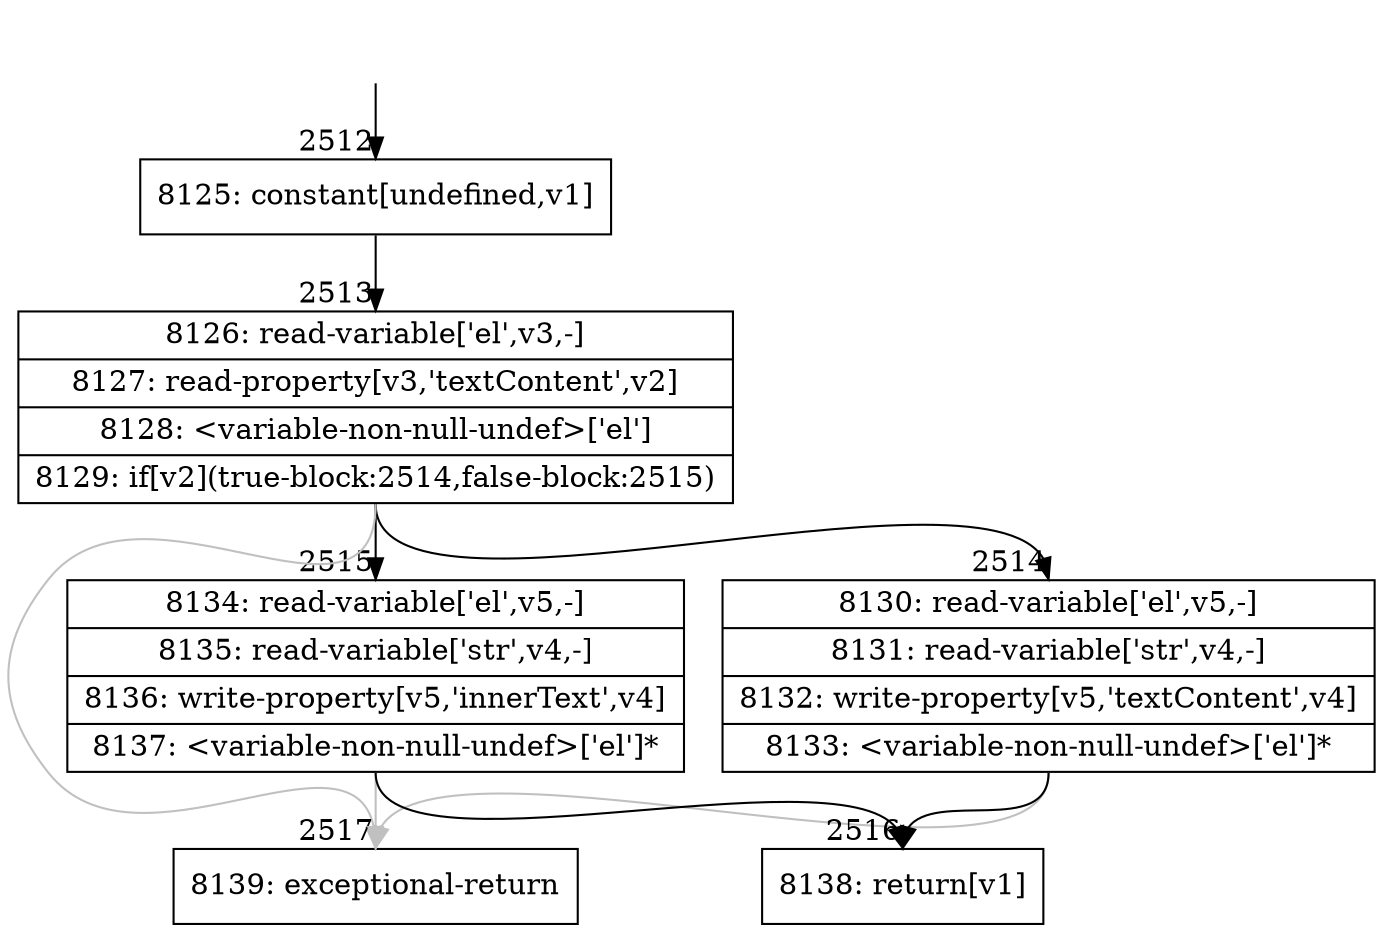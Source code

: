 digraph {
rankdir="TD"
BB_entry217[shape=none,label=""];
BB_entry217 -> BB2512 [tailport=s, headport=n, headlabel="    2512"]
BB2512 [shape=record label="{8125: constant[undefined,v1]}" ] 
BB2512 -> BB2513 [tailport=s, headport=n, headlabel="      2513"]
BB2513 [shape=record label="{8126: read-variable['el',v3,-]|8127: read-property[v3,'textContent',v2]|8128: \<variable-non-null-undef\>['el']|8129: if[v2](true-block:2514,false-block:2515)}" ] 
BB2513 -> BB2514 [tailport=s, headport=n, headlabel="      2514"]
BB2513 -> BB2515 [tailport=s, headport=n, headlabel="      2515"]
BB2513 -> BB2517 [tailport=s, headport=n, color=gray, headlabel="      2517"]
BB2514 [shape=record label="{8130: read-variable['el',v5,-]|8131: read-variable['str',v4,-]|8132: write-property[v5,'textContent',v4]|8133: \<variable-non-null-undef\>['el']*}" ] 
BB2514 -> BB2516 [tailport=s, headport=n, headlabel="      2516"]
BB2514 -> BB2517 [tailport=s, headport=n, color=gray]
BB2515 [shape=record label="{8134: read-variable['el',v5,-]|8135: read-variable['str',v4,-]|8136: write-property[v5,'innerText',v4]|8137: \<variable-non-null-undef\>['el']*}" ] 
BB2515 -> BB2516 [tailport=s, headport=n]
BB2515 -> BB2517 [tailport=s, headport=n, color=gray]
BB2516 [shape=record label="{8138: return[v1]}" ] 
BB2517 [shape=record label="{8139: exceptional-return}" ] 
//#$~ 2920
}
